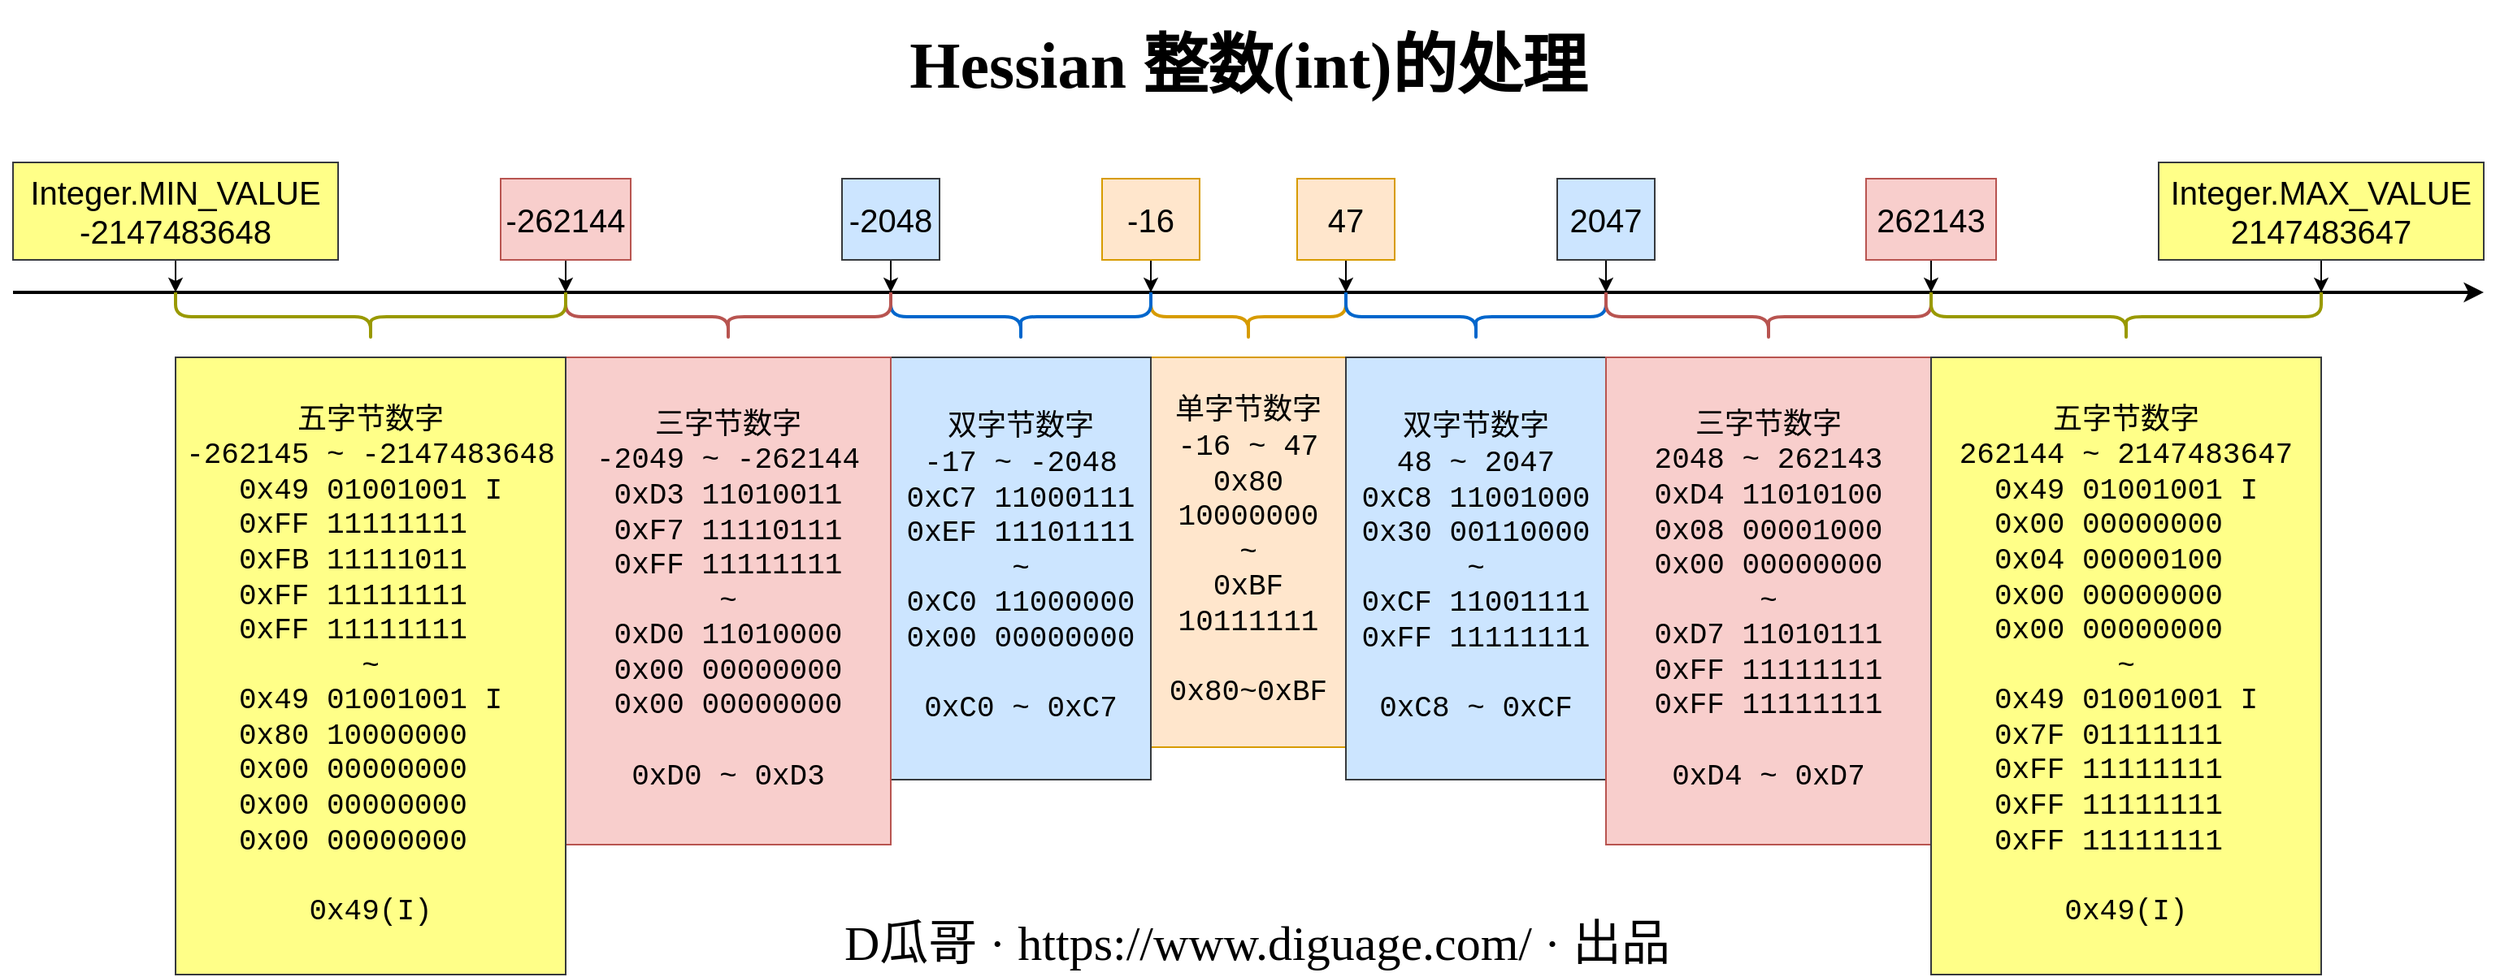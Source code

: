 <mxfile version="18.0.1" type="device" pages="4"><diagram id="ArhvCbxfyizQ7eMeeCNa" name="int"><mxGraphModel dx="2134" dy="886" grid="1" gridSize="10" guides="1" tooltips="1" connect="1" arrows="1" fold="1" page="1" pageScale="1" pageWidth="850" pageHeight="1100" math="0" shadow="0"><root><mxCell id="0"/><mxCell id="1" parent="0"/><mxCell id="-DQvTGvkmb8I2rN_sLSq-1" value="" style="endArrow=classic;html=1;rounded=0;strokeWidth=2;" parent="1" edge="1"><mxGeometry width="50" height="50" relative="1" as="geometry"><mxPoint x="-340" y="400" as="sourcePoint"/><mxPoint x="1180" y="400" as="targetPoint"/></mxGeometry></mxCell><mxCell id="-DQvTGvkmb8I2rN_sLSq-2" value="" style="shape=curlyBracket;whiteSpace=wrap;html=1;rounded=1;direction=north;fillColor=#ffe6cc;strokeColor=#d79b00;strokeWidth=2;" parent="1" vertex="1"><mxGeometry x="360" y="400" width="120" height="30" as="geometry"/></mxCell><mxCell id="-DQvTGvkmb8I2rN_sLSq-4" value="" style="edgeStyle=orthogonalEdgeStyle;rounded=0;orthogonalLoop=1;jettySize=auto;html=1;strokeWidth=1;" parent="1" source="-DQvTGvkmb8I2rN_sLSq-3" edge="1"><mxGeometry relative="1" as="geometry"><mxPoint x="360" y="400" as="targetPoint"/></mxGeometry></mxCell><mxCell id="-DQvTGvkmb8I2rN_sLSq-3" value="-16" style="text;html=1;strokeColor=#d79b00;fillColor=#ffe6cc;align=center;verticalAlign=middle;whiteSpace=wrap;rounded=0;fontSize=20;" parent="1" vertex="1"><mxGeometry x="330" y="330" width="60" height="50" as="geometry"/></mxCell><mxCell id="-DQvTGvkmb8I2rN_sLSq-9" value="" style="edgeStyle=orthogonalEdgeStyle;rounded=0;orthogonalLoop=1;jettySize=auto;html=1;strokeWidth=1;" parent="1" source="-DQvTGvkmb8I2rN_sLSq-10" edge="1"><mxGeometry relative="1" as="geometry"><mxPoint x="480" y="400" as="targetPoint"/></mxGeometry></mxCell><mxCell id="-DQvTGvkmb8I2rN_sLSq-10" value="47" style="text;html=1;strokeColor=#d79b00;fillColor=#ffe6cc;align=center;verticalAlign=middle;whiteSpace=wrap;rounded=0;fontSize=20;" parent="1" vertex="1"><mxGeometry x="450" y="330" width="60" height="50" as="geometry"/></mxCell><mxCell id="-DQvTGvkmb8I2rN_sLSq-11" value="" style="shape=curlyBracket;whiteSpace=wrap;html=1;rounded=1;direction=north;fillColor=#cce5ff;strokeColor=#0066CC;strokeWidth=2;" parent="1" vertex="1"><mxGeometry x="480" y="400" width="160" height="30" as="geometry"/></mxCell><mxCell id="-DQvTGvkmb8I2rN_sLSq-14" value="" style="edgeStyle=orthogonalEdgeStyle;rounded=0;orthogonalLoop=1;jettySize=auto;html=1;strokeWidth=1;" parent="1" source="-DQvTGvkmb8I2rN_sLSq-15" edge="1"><mxGeometry relative="1" as="geometry"><mxPoint x="640" y="400" as="targetPoint"/></mxGeometry></mxCell><mxCell id="-DQvTGvkmb8I2rN_sLSq-15" value="2047" style="text;html=1;strokeColor=#36393d;fillColor=#cce5ff;align=center;verticalAlign=middle;whiteSpace=wrap;rounded=0;fontSize=20;" parent="1" vertex="1"><mxGeometry x="610" y="330" width="60" height="50" as="geometry"/></mxCell><mxCell id="-DQvTGvkmb8I2rN_sLSq-16" value="" style="shape=curlyBracket;whiteSpace=wrap;html=1;rounded=1;direction=north;fillColor=#cce5ff;strokeColor=#0066CC;strokeWidth=2;" parent="1" vertex="1"><mxGeometry x="200" y="400" width="160" height="30" as="geometry"/></mxCell><mxCell id="-DQvTGvkmb8I2rN_sLSq-17" value="" style="edgeStyle=orthogonalEdgeStyle;rounded=0;orthogonalLoop=1;jettySize=auto;html=1;strokeWidth=1;" parent="1" source="-DQvTGvkmb8I2rN_sLSq-18" edge="1"><mxGeometry relative="1" as="geometry"><mxPoint x="200" y="400" as="targetPoint"/></mxGeometry></mxCell><mxCell id="-DQvTGvkmb8I2rN_sLSq-18" value="-2048" style="text;html=1;strokeColor=#36393d;fillColor=#cce5ff;align=center;verticalAlign=middle;whiteSpace=wrap;rounded=0;fontSize=20;" parent="1" vertex="1"><mxGeometry x="170" y="330" width="60" height="50" as="geometry"/></mxCell><mxCell id="-DQvTGvkmb8I2rN_sLSq-19" value="" style="shape=curlyBracket;whiteSpace=wrap;html=1;rounded=1;direction=north;fillColor=#f8cecc;strokeColor=#b85450;strokeWidth=2;" parent="1" vertex="1"><mxGeometry x="640" y="400" width="200" height="30" as="geometry"/></mxCell><mxCell id="-DQvTGvkmb8I2rN_sLSq-20" value="" style="edgeStyle=orthogonalEdgeStyle;rounded=0;orthogonalLoop=1;jettySize=auto;html=1;strokeWidth=1;" parent="1" source="-DQvTGvkmb8I2rN_sLSq-21" edge="1"><mxGeometry relative="1" as="geometry"><mxPoint x="840" y="400" as="targetPoint"/></mxGeometry></mxCell><mxCell id="-DQvTGvkmb8I2rN_sLSq-21" value="262143" style="text;html=1;strokeColor=#b85450;fillColor=#f8cecc;align=center;verticalAlign=middle;whiteSpace=wrap;rounded=0;fontSize=20;" parent="1" vertex="1"><mxGeometry x="800" y="330" width="80" height="50" as="geometry"/></mxCell><mxCell id="-DQvTGvkmb8I2rN_sLSq-22" value="" style="shape=curlyBracket;whiteSpace=wrap;html=1;rounded=1;direction=north;fillColor=#f8cecc;strokeColor=#b85450;strokeWidth=2;" parent="1" vertex="1"><mxGeometry y="400" width="200" height="30" as="geometry"/></mxCell><mxCell id="-DQvTGvkmb8I2rN_sLSq-23" value="" style="edgeStyle=orthogonalEdgeStyle;rounded=0;orthogonalLoop=1;jettySize=auto;html=1;strokeWidth=1;" parent="1" source="-DQvTGvkmb8I2rN_sLSq-24" edge="1"><mxGeometry relative="1" as="geometry"><mxPoint y="400" as="targetPoint"/></mxGeometry></mxCell><mxCell id="-DQvTGvkmb8I2rN_sLSq-24" value="-262144" style="text;html=1;strokeColor=#b85450;fillColor=#f8cecc;align=center;verticalAlign=middle;whiteSpace=wrap;rounded=0;fontSize=20;" parent="1" vertex="1"><mxGeometry x="-40" y="330" width="80" height="50" as="geometry"/></mxCell><mxCell id="-DQvTGvkmb8I2rN_sLSq-25" value="单字节数字&lt;br style=&quot;font-size: 18px&quot;&gt;-16 ~ 47&lt;br style=&quot;font-size: 18px&quot;&gt;0x80 10000000&lt;br style=&quot;font-size: 18px&quot;&gt;~&lt;br style=&quot;font-size: 18px&quot;&gt;0xBF 10111111&lt;br&gt;&lt;br&gt;0x80~0xBF" style="text;html=1;strokeColor=#d79b00;fillColor=#ffe6cc;align=center;verticalAlign=middle;whiteSpace=wrap;rounded=0;fontSize=18;fontFamily=Courier New;" parent="1" vertex="1"><mxGeometry x="360" y="440" width="120" height="240" as="geometry"/></mxCell><mxCell id="-DQvTGvkmb8I2rN_sLSq-26" value="双字节数字&lt;br style=&quot;font-size: 18px&quot;&gt;48 ~ 2047&lt;br style=&quot;font-size: 18px&quot;&gt;0xC8 11001000&lt;br&gt;0x30 00110000&lt;br style=&quot;font-size: 18px&quot;&gt;~&lt;br style=&quot;font-size: 18px&quot;&gt;0xCF 11001111&lt;br&gt;0xFF 11111111&lt;br&gt;&lt;br&gt;0xC8 ~ 0xCF" style="text;html=1;strokeColor=#36393d;fillColor=#cce5ff;align=center;verticalAlign=middle;whiteSpace=wrap;rounded=0;fontSize=18;fontFamily=Courier New;" parent="1" vertex="1"><mxGeometry x="480" y="440" width="160" height="260" as="geometry"/></mxCell><mxCell id="-DQvTGvkmb8I2rN_sLSq-27" value="双字节数字&lt;br style=&quot;font-size: 18px&quot;&gt;-17 ~ -2048&lt;br style=&quot;font-size: 18px&quot;&gt;0xC7 11000111&lt;br&gt;0xEF 11101111&lt;br style=&quot;font-size: 18px&quot;&gt;~&lt;br style=&quot;font-size: 18px&quot;&gt;0xC0 11000000&lt;br&gt;0x00 00000000&lt;br&gt;&lt;br&gt;0xC0 ~ 0xC7" style="text;html=1;strokeColor=#36393d;fillColor=#cce5ff;align=center;verticalAlign=middle;whiteSpace=wrap;rounded=0;fontSize=18;fontFamily=Courier New;" parent="1" vertex="1"><mxGeometry x="200" y="440" width="160" height="260" as="geometry"/></mxCell><mxCell id="-DQvTGvkmb8I2rN_sLSq-28" value="三字节数字&lt;br style=&quot;font-size: 18px&quot;&gt;2048 ~ 262143&lt;br style=&quot;font-size: 18px&quot;&gt;0xD4 11010100&lt;br&gt;0x08 00001000&lt;br&gt;0x00 00000000&lt;br style=&quot;font-size: 18px&quot;&gt;~&lt;br style=&quot;font-size: 18px&quot;&gt;0xD7 11010111&lt;br&gt;0xFF 11111111&lt;br&gt;0xFF 11111111&lt;br&gt;&lt;br&gt;0xD4 ~ 0xD7" style="text;html=1;strokeColor=#b85450;fillColor=#f8cecc;align=center;verticalAlign=middle;whiteSpace=wrap;rounded=0;fontSize=18;fontFamily=Courier New;" parent="1" vertex="1"><mxGeometry x="640" y="440" width="200" height="300" as="geometry"/></mxCell><mxCell id="-DQvTGvkmb8I2rN_sLSq-30" value="三字节数字&lt;br style=&quot;font-size: 18px&quot;&gt;-2049 ~ -262144&lt;br style=&quot;font-size: 18px&quot;&gt;0xD3 11010011&lt;br&gt;0xF7 11110111&lt;br&gt;0xFF 11111111&lt;br style=&quot;font-size: 18px&quot;&gt;~&lt;br&gt;0xD0 11010000&lt;br&gt;0x00 00000000&lt;br&gt;0x00 00000000&lt;br&gt;&lt;br&gt;0xD0 ~ 0xD3" style="text;html=1;strokeColor=#b85450;fillColor=#f8cecc;align=center;verticalAlign=middle;whiteSpace=wrap;rounded=0;fontSize=18;fontFamily=Courier New;" parent="1" vertex="1"><mxGeometry y="440" width="200" height="300" as="geometry"/></mxCell><mxCell id="-DQvTGvkmb8I2rN_sLSq-31" value="" style="shape=curlyBracket;whiteSpace=wrap;html=1;rounded=1;direction=north;fillColor=#ffff88;strokeColor=#999900;strokeWidth=2;" parent="1" vertex="1"><mxGeometry x="840" y="400" width="240" height="30" as="geometry"/></mxCell><mxCell id="-DQvTGvkmb8I2rN_sLSq-32" value="" style="edgeStyle=orthogonalEdgeStyle;rounded=0;orthogonalLoop=1;jettySize=auto;html=1;strokeWidth=1;" parent="1" source="-DQvTGvkmb8I2rN_sLSq-33" edge="1"><mxGeometry relative="1" as="geometry"><mxPoint x="1080" y="400" as="targetPoint"/></mxGeometry></mxCell><mxCell id="-DQvTGvkmb8I2rN_sLSq-33" value="Integer.MAX_VALUE&lt;br&gt;2147483647" style="text;html=1;strokeColor=#36393d;fillColor=#ffff88;align=center;verticalAlign=middle;whiteSpace=wrap;rounded=0;fontSize=20;" parent="1" vertex="1"><mxGeometry x="980" y="320" width="200" height="60" as="geometry"/></mxCell><mxCell id="-DQvTGvkmb8I2rN_sLSq-35" value="" style="shape=curlyBracket;whiteSpace=wrap;html=1;rounded=1;direction=north;fillColor=#ffff88;strokeColor=#999900;strokeWidth=2;" parent="1" vertex="1"><mxGeometry x="-240" y="400" width="240" height="30" as="geometry"/></mxCell><mxCell id="-DQvTGvkmb8I2rN_sLSq-36" value="五字节数字&lt;br style=&quot;font-size: 18px&quot;&gt;-262145 ~ -2147483648&lt;br style=&quot;font-size: 18px&quot;&gt;0x49 01001001 I&lt;br&gt;0xFF 11111111&amp;nbsp;&amp;nbsp;&lt;br&gt;0xFB 11111011&amp;nbsp;&amp;nbsp;&lt;br&gt;0xFF 11111111&amp;nbsp;&amp;nbsp;&lt;br&gt;0xFF 11111111&amp;nbsp;&amp;nbsp;&lt;br style=&quot;font-size: 18px&quot;&gt;~&lt;br&gt;0x49 01001001 I&lt;br&gt;0x80 10000000&amp;nbsp;&amp;nbsp;&lt;br&gt;0x00 00000000&amp;nbsp;&amp;nbsp;&lt;br&gt;0x00 00000000&amp;nbsp;&amp;nbsp;&lt;br&gt;0x00 00000000&amp;nbsp;&amp;nbsp;&lt;br&gt;&lt;br&gt;0x49(I)" style="text;html=1;strokeColor=#36393d;fillColor=#ffff88;align=center;verticalAlign=middle;whiteSpace=wrap;rounded=0;fontSize=18;fontFamily=Courier New;" parent="1" vertex="1"><mxGeometry x="-240" y="440" width="240" height="380" as="geometry"/></mxCell><mxCell id="-DQvTGvkmb8I2rN_sLSq-37" value="" style="edgeStyle=orthogonalEdgeStyle;rounded=0;orthogonalLoop=1;jettySize=auto;html=1;strokeWidth=1;" parent="1" source="-DQvTGvkmb8I2rN_sLSq-38" edge="1"><mxGeometry relative="1" as="geometry"><mxPoint x="-240" y="400" as="targetPoint"/></mxGeometry></mxCell><mxCell id="-DQvTGvkmb8I2rN_sLSq-38" value="Integer.MIN_VALUE&lt;br&gt;-2147483648" style="text;html=1;strokeColor=#36393d;fillColor=#ffff88;align=center;verticalAlign=middle;whiteSpace=wrap;rounded=0;fontSize=20;" parent="1" vertex="1"><mxGeometry x="-340" y="320" width="200" height="60" as="geometry"/></mxCell><mxCell id="-DQvTGvkmb8I2rN_sLSq-39" value="五字节数字&lt;br style=&quot;font-size: 18px&quot;&gt;262144 ~ 2147483647&lt;br style=&quot;font-size: 18px&quot;&gt;0x49 01001001 I&lt;br&gt;0x00 00000000&amp;nbsp;&amp;nbsp;&lt;br&gt;0x04 00000100&amp;nbsp;&amp;nbsp;&lt;br&gt;0x00 00000000&amp;nbsp;&amp;nbsp;&lt;br&gt;0x00 00000000&amp;nbsp;&amp;nbsp;&lt;br style=&quot;font-size: 18px&quot;&gt;~&lt;br&gt;0x49 01001001 I&lt;br&gt;0x7F 01111111&amp;nbsp;&amp;nbsp;&lt;br&gt;0xFF 11111111&amp;nbsp;&amp;nbsp;&lt;br&gt;0xFF 11111111&amp;nbsp;&amp;nbsp;&lt;br&gt;0xFF 11111111&amp;nbsp;&amp;nbsp;&lt;br&gt;&lt;br&gt;0x49(I)" style="text;html=1;strokeColor=#36393d;fillColor=#ffff88;align=center;verticalAlign=middle;whiteSpace=wrap;rounded=0;fontSize=18;fontFamily=Courier New;" parent="1" vertex="1"><mxGeometry x="840" y="440" width="240" height="380" as="geometry"/></mxCell><mxCell id="-DQvTGvkmb8I2rN_sLSq-40" value="Hessian 整数(int)的处理" style="text;html=1;strokeColor=none;fillColor=none;align=center;verticalAlign=middle;whiteSpace=wrap;rounded=0;fontFamily=JetBrains Mono;fontSize=40;fontStyle=1" parent="1" vertex="1"><mxGeometry x="160" y="220" width="520" height="80" as="geometry"/></mxCell><mxCell id="-DQvTGvkmb8I2rN_sLSq-41" value="D瓜哥 · https://www.diguage.com/ · 出品" style="text;html=1;strokeColor=none;fillColor=none;align=center;verticalAlign=middle;whiteSpace=wrap;rounded=0;fontFamily=JetBrains Mono;fontSize=30;" parent="1" vertex="1"><mxGeometry x="79" y="780" width="693" height="40" as="geometry"/></mxCell></root></mxGraphModel></diagram><diagram id="oQw5AMtY-DWiW6v65Xmf" name="long"><mxGraphModel dx="2134" dy="886" grid="1" gridSize="10" guides="1" tooltips="1" connect="1" arrows="1" fold="1" page="1" pageScale="1" pageWidth="850" pageHeight="1100" math="0" shadow="0"><root><mxCell id="0"/><mxCell id="1" parent="0"/><mxCell id="UGP2hdGit17nGSwoHhRe-1" value="" style="endArrow=classic;html=1;rounded=0;strokeWidth=2;" parent="1" edge="1"><mxGeometry width="50" height="50" relative="1" as="geometry"><mxPoint x="-680" y="400" as="sourcePoint"/><mxPoint x="1520" y="400" as="targetPoint"/></mxGeometry></mxCell><mxCell id="UGP2hdGit17nGSwoHhRe-2" value="" style="shape=curlyBracket;whiteSpace=wrap;html=1;rounded=1;direction=north;fillColor=#ffe6cc;strokeColor=#d79b00;strokeWidth=2;" parent="1" vertex="1"><mxGeometry x="360" y="400" width="120" height="30" as="geometry"/></mxCell><mxCell id="UGP2hdGit17nGSwoHhRe-3" value="" style="edgeStyle=orthogonalEdgeStyle;rounded=0;orthogonalLoop=1;jettySize=auto;html=1;strokeWidth=1;" parent="1" source="UGP2hdGit17nGSwoHhRe-4" edge="1"><mxGeometry relative="1" as="geometry"><mxPoint x="360" y="400" as="targetPoint"/></mxGeometry></mxCell><mxCell id="UGP2hdGit17nGSwoHhRe-4" value="-8" style="text;html=1;strokeColor=#d79b00;fillColor=#ffe6cc;align=center;verticalAlign=middle;whiteSpace=wrap;rounded=0;fontSize=20;" parent="1" vertex="1"><mxGeometry x="330" y="330" width="60" height="50" as="geometry"/></mxCell><mxCell id="UGP2hdGit17nGSwoHhRe-5" value="" style="edgeStyle=orthogonalEdgeStyle;rounded=0;orthogonalLoop=1;jettySize=auto;html=1;strokeWidth=1;" parent="1" source="UGP2hdGit17nGSwoHhRe-6" edge="1"><mxGeometry relative="1" as="geometry"><mxPoint x="480" y="400" as="targetPoint"/></mxGeometry></mxCell><mxCell id="UGP2hdGit17nGSwoHhRe-6" value="15" style="text;html=1;strokeColor=#d79b00;fillColor=#ffe6cc;align=center;verticalAlign=middle;whiteSpace=wrap;rounded=0;fontSize=20;" parent="1" vertex="1"><mxGeometry x="450" y="330" width="60" height="50" as="geometry"/></mxCell><mxCell id="UGP2hdGit17nGSwoHhRe-7" value="" style="shape=curlyBracket;whiteSpace=wrap;html=1;rounded=1;direction=north;fillColor=#cce5ff;strokeColor=#0066CC;strokeWidth=2;" parent="1" vertex="1"><mxGeometry x="480" y="400" width="160" height="30" as="geometry"/></mxCell><mxCell id="UGP2hdGit17nGSwoHhRe-8" value="" style="edgeStyle=orthogonalEdgeStyle;rounded=0;orthogonalLoop=1;jettySize=auto;html=1;strokeWidth=1;" parent="1" source="UGP2hdGit17nGSwoHhRe-9" edge="1"><mxGeometry relative="1" as="geometry"><mxPoint x="640" y="400" as="targetPoint"/></mxGeometry></mxCell><mxCell id="UGP2hdGit17nGSwoHhRe-9" value="2047" style="text;html=1;strokeColor=#36393d;fillColor=#cce5ff;align=center;verticalAlign=middle;whiteSpace=wrap;rounded=0;fontSize=20;" parent="1" vertex="1"><mxGeometry x="610" y="330" width="60" height="50" as="geometry"/></mxCell><mxCell id="UGP2hdGit17nGSwoHhRe-10" value="" style="shape=curlyBracket;whiteSpace=wrap;html=1;rounded=1;direction=north;fillColor=#cce5ff;strokeColor=#0066CC;strokeWidth=2;" parent="1" vertex="1"><mxGeometry x="200" y="400" width="160" height="30" as="geometry"/></mxCell><mxCell id="UGP2hdGit17nGSwoHhRe-11" value="" style="edgeStyle=orthogonalEdgeStyle;rounded=0;orthogonalLoop=1;jettySize=auto;html=1;strokeWidth=1;" parent="1" source="UGP2hdGit17nGSwoHhRe-12" edge="1"><mxGeometry relative="1" as="geometry"><mxPoint x="200" y="400" as="targetPoint"/></mxGeometry></mxCell><mxCell id="UGP2hdGit17nGSwoHhRe-12" value="-2048" style="text;html=1;strokeColor=#36393d;fillColor=#cce5ff;align=center;verticalAlign=middle;whiteSpace=wrap;rounded=0;fontSize=20;" parent="1" vertex="1"><mxGeometry x="170" y="330" width="60" height="50" as="geometry"/></mxCell><mxCell id="UGP2hdGit17nGSwoHhRe-13" value="" style="shape=curlyBracket;whiteSpace=wrap;html=1;rounded=1;direction=north;fillColor=#f8cecc;strokeColor=#b85450;strokeWidth=2;" parent="1" vertex="1"><mxGeometry x="640" y="400" width="200" height="30" as="geometry"/></mxCell><mxCell id="UGP2hdGit17nGSwoHhRe-14" value="" style="edgeStyle=orthogonalEdgeStyle;rounded=0;orthogonalLoop=1;jettySize=auto;html=1;strokeWidth=1;" parent="1" source="UGP2hdGit17nGSwoHhRe-15" edge="1"><mxGeometry relative="1" as="geometry"><mxPoint x="840" y="400" as="targetPoint"/></mxGeometry></mxCell><mxCell id="UGP2hdGit17nGSwoHhRe-15" value="262143" style="text;html=1;strokeColor=#b85450;fillColor=#f8cecc;align=center;verticalAlign=middle;whiteSpace=wrap;rounded=0;fontSize=20;" parent="1" vertex="1"><mxGeometry x="800" y="330" width="80" height="50" as="geometry"/></mxCell><mxCell id="UGP2hdGit17nGSwoHhRe-16" value="" style="shape=curlyBracket;whiteSpace=wrap;html=1;rounded=1;direction=north;fillColor=#f8cecc;strokeColor=#b85450;strokeWidth=2;" parent="1" vertex="1"><mxGeometry y="400" width="200" height="30" as="geometry"/></mxCell><mxCell id="UGP2hdGit17nGSwoHhRe-17" value="" style="edgeStyle=orthogonalEdgeStyle;rounded=0;orthogonalLoop=1;jettySize=auto;html=1;strokeWidth=1;" parent="1" source="UGP2hdGit17nGSwoHhRe-18" edge="1"><mxGeometry relative="1" as="geometry"><mxPoint y="400" as="targetPoint"/></mxGeometry></mxCell><mxCell id="UGP2hdGit17nGSwoHhRe-18" value="-262144" style="text;html=1;strokeColor=#b85450;fillColor=#f8cecc;align=center;verticalAlign=middle;whiteSpace=wrap;rounded=0;fontSize=20;" parent="1" vertex="1"><mxGeometry x="-40" y="330" width="80" height="50" as="geometry"/></mxCell><mxCell id="UGP2hdGit17nGSwoHhRe-19" value="单字节数字&lt;br style=&quot;font-size: 18px&quot;&gt;-8 ~ 15&lt;br style=&quot;font-size: 18px&quot;&gt;0xD8 11011000&lt;br style=&quot;font-size: 18px&quot;&gt;~&lt;br style=&quot;font-size: 18px&quot;&gt;0xEF 11101111&lt;br&gt;&lt;br&gt;0xD8~0xEF" style="text;html=1;strokeColor=#d79b00;fillColor=#ffe6cc;align=center;verticalAlign=middle;whiteSpace=wrap;rounded=0;fontSize=18;fontFamily=Courier New;" parent="1" vertex="1"><mxGeometry x="360" y="440" width="120" height="260" as="geometry"/></mxCell><mxCell id="UGP2hdGit17nGSwoHhRe-20" value="双字节数字&lt;br style=&quot;font-size: 18px&quot;&gt;16 ~ 2047&lt;br style=&quot;font-size: 18px&quot;&gt;0xF8 11111000&lt;br&gt;0x10 00010000&lt;br style=&quot;font-size: 18px&quot;&gt;~&lt;br style=&quot;font-size: 18px&quot;&gt;0xFF 11111111&lt;br&gt;0xFF 11111111&lt;br&gt;&lt;br&gt;0xF8 ~ 0xFF" style="text;html=1;strokeColor=#36393d;fillColor=#cce5ff;align=center;verticalAlign=middle;whiteSpace=wrap;rounded=0;fontSize=18;fontFamily=Courier New;" parent="1" vertex="1"><mxGeometry x="480" y="440" width="160" height="280" as="geometry"/></mxCell><mxCell id="UGP2hdGit17nGSwoHhRe-21" value="双字节数字&lt;br style=&quot;font-size: 18px&quot;&gt;-9 ~ -2048&lt;br style=&quot;font-size: 18px&quot;&gt;0xF7 11110111&lt;br&gt;0xF7 11110111&lt;br style=&quot;font-size: 18px&quot;&gt;~&lt;br style=&quot;font-size: 18px&quot;&gt;0xF0 11110000&lt;br&gt;0x00 00000000&lt;br&gt;&lt;br&gt;0xF0 ~ 0xF7" style="text;html=1;strokeColor=#36393d;fillColor=#cce5ff;align=center;verticalAlign=middle;whiteSpace=wrap;rounded=0;fontSize=18;fontFamily=Courier New;" parent="1" vertex="1"><mxGeometry x="200" y="440" width="160" height="280" as="geometry"/></mxCell><mxCell id="UGP2hdGit17nGSwoHhRe-22" value="三字节数字&lt;br style=&quot;font-size: 18px&quot;&gt;2048 ~ 262143&lt;br style=&quot;font-size: 18px&quot;&gt;0x3C 00111100&lt;br&gt;0x08 00001000&lt;br&gt;0x00 00000000&lt;br style=&quot;font-size: 18px&quot;&gt;~&lt;br style=&quot;font-size: 18px&quot;&gt;0x3F 00111111&lt;br&gt;0xFF 11111111&lt;br&gt;0xFF 11111111&lt;br&gt;&lt;br&gt;0x3C ~ 0x3F" style="text;html=1;strokeColor=#b85450;fillColor=#f8cecc;align=center;verticalAlign=middle;whiteSpace=wrap;rounded=0;fontSize=18;fontFamily=Courier New;" parent="1" vertex="1"><mxGeometry x="640" y="440" width="200" height="320" as="geometry"/></mxCell><mxCell id="UGP2hdGit17nGSwoHhRe-23" value="三字节数字&lt;br style=&quot;font-size: 18px&quot;&gt;-2049 ~ -262144&lt;br style=&quot;font-size: 18px&quot;&gt;0x3B 00111011&lt;br&gt;0xF7 11110111&lt;br&gt;0xFF 11111111&lt;br style=&quot;font-size: 18px&quot;&gt;~&lt;br&gt;0x38 00111000&lt;br&gt;0x00 00000000&lt;br&gt;0x00 00000000&lt;br&gt;&lt;br&gt;0x38 ~ 0x3B" style="text;html=1;strokeColor=#b85450;fillColor=#f8cecc;align=center;verticalAlign=middle;whiteSpace=wrap;rounded=0;fontSize=18;fontFamily=Courier New;" parent="1" vertex="1"><mxGeometry y="440" width="200" height="320" as="geometry"/></mxCell><mxCell id="UGP2hdGit17nGSwoHhRe-24" value="" style="shape=curlyBracket;whiteSpace=wrap;html=1;rounded=1;direction=north;fillColor=#ffff88;strokeColor=#999900;strokeWidth=2;" parent="1" vertex="1"><mxGeometry x="840" y="400" width="240" height="30" as="geometry"/></mxCell><mxCell id="UGP2hdGit17nGSwoHhRe-25" value="" style="edgeStyle=orthogonalEdgeStyle;rounded=0;orthogonalLoop=1;jettySize=auto;html=1;strokeWidth=1;" parent="1" source="UGP2hdGit17nGSwoHhRe-26" edge="1"><mxGeometry relative="1" as="geometry"><mxPoint x="1080" y="400" as="targetPoint"/></mxGeometry></mxCell><mxCell id="UGP2hdGit17nGSwoHhRe-26" value="Integer.MAX_VALUE&lt;br&gt;2147483647" style="text;html=1;strokeColor=#36393d;fillColor=#ffff88;align=center;verticalAlign=middle;whiteSpace=wrap;rounded=0;fontSize=20;" parent="1" vertex="1"><mxGeometry x="980" y="320" width="200" height="60" as="geometry"/></mxCell><mxCell id="UGP2hdGit17nGSwoHhRe-27" value="" style="shape=curlyBracket;whiteSpace=wrap;html=1;rounded=1;direction=north;fillColor=#ffff88;strokeColor=#999900;strokeWidth=2;" parent="1" vertex="1"><mxGeometry x="-240" y="400" width="240" height="30" as="geometry"/></mxCell><mxCell id="UGP2hdGit17nGSwoHhRe-28" value="五字节数字&lt;br style=&quot;font-size: 18px&quot;&gt;-262145 ~ -2147483648&lt;br style=&quot;font-size: 18px&quot;&gt;0x59 01011001 Y&lt;br&gt;0xFF 11111111&amp;nbsp;&amp;nbsp;&lt;br&gt;0xFB 11111011&amp;nbsp;&amp;nbsp;&lt;br&gt;0xFF 11111111&amp;nbsp;&amp;nbsp;&lt;br&gt;0xFF 11111111&amp;nbsp;&amp;nbsp;&lt;br style=&quot;font-size: 18px&quot;&gt;~&lt;br&gt;0x59 01011001 Y&lt;br&gt;0x80 10000000&amp;nbsp;&amp;nbsp;&lt;br&gt;0x00 00000000&amp;nbsp;&amp;nbsp;&lt;br&gt;0x00 00000000&amp;nbsp;&amp;nbsp;&lt;br&gt;0x00 00000000&amp;nbsp;&lt;br&gt;&lt;br&gt;0x59(Y)" style="text;html=1;strokeColor=#36393d;fillColor=#ffff88;align=center;verticalAlign=middle;whiteSpace=wrap;rounded=0;fontSize=18;fontFamily=Courier New;" parent="1" vertex="1"><mxGeometry x="-240" y="440" width="240" height="400" as="geometry"/></mxCell><mxCell id="UGP2hdGit17nGSwoHhRe-29" value="" style="edgeStyle=orthogonalEdgeStyle;rounded=0;orthogonalLoop=1;jettySize=auto;html=1;strokeWidth=1;" parent="1" source="UGP2hdGit17nGSwoHhRe-30" edge="1"><mxGeometry relative="1" as="geometry"><mxPoint x="-240" y="400" as="targetPoint"/></mxGeometry></mxCell><mxCell id="UGP2hdGit17nGSwoHhRe-30" value="Integer.MIN_VALUE&lt;br&gt;-2147483648" style="text;html=1;strokeColor=#36393d;fillColor=#ffff88;align=center;verticalAlign=middle;whiteSpace=wrap;rounded=0;fontSize=20;" parent="1" vertex="1"><mxGeometry x="-340" y="320" width="200" height="60" as="geometry"/></mxCell><mxCell id="UGP2hdGit17nGSwoHhRe-31" value="五字节数字&lt;br style=&quot;font-size: 18px&quot;&gt;262144 ~ 2147483647&lt;br style=&quot;font-size: 18px&quot;&gt;0x59 01011001 Y&lt;br&gt;0x00 00000000&amp;nbsp;&amp;nbsp;&lt;br&gt;0x04 00000100&amp;nbsp;&amp;nbsp;&lt;br&gt;0x00 00000000&amp;nbsp;&amp;nbsp;&lt;br&gt;0x00 00000000&amp;nbsp;&amp;nbsp;&lt;br style=&quot;font-size: 18px&quot;&gt;~&lt;br&gt;0x59 01011001 Y&lt;br&gt;0x7F 01111111&amp;nbsp;&amp;nbsp;&lt;br&gt;0xFF 11111111&amp;nbsp;&amp;nbsp;&lt;br&gt;0xFF 11111111&amp;nbsp;&amp;nbsp;&lt;br&gt;0xFF 11111111&amp;nbsp;&amp;nbsp;&lt;br&gt;&lt;br&gt;0x59(Y)" style="text;html=1;strokeColor=#36393d;fillColor=#ffff88;align=center;verticalAlign=middle;whiteSpace=wrap;rounded=0;fontSize=18;fontFamily=Courier New;" parent="1" vertex="1"><mxGeometry x="840" y="440" width="240" height="400" as="geometry"/></mxCell><mxCell id="UGP2hdGit17nGSwoHhRe-32" value="Hessian 长整数(long)的处理" style="text;html=1;strokeColor=none;fillColor=none;align=center;verticalAlign=middle;whiteSpace=wrap;rounded=0;fontFamily=JetBrains Mono;fontSize=40;fontStyle=1" parent="1" vertex="1"><mxGeometry x="127.5" y="220" width="585" height="80" as="geometry"/></mxCell><mxCell id="UGP2hdGit17nGSwoHhRe-33" value="D瓜哥 · https://www.diguage.com/ · 出品" style="text;html=1;strokeColor=none;fillColor=none;align=center;verticalAlign=middle;whiteSpace=wrap;rounded=0;fontFamily=JetBrains Mono;fontSize=30;" parent="1" vertex="1"><mxGeometry x="73.5" y="960" width="693" height="40" as="geometry"/></mxCell><mxCell id="BVu0235HEBmtAgabiSKd-1" value="八字节数字&lt;br style=&quot;font-size: 18px&quot;&gt;-2147483649 ~ Long.MIN_VALUE&lt;br style=&quot;font-size: 18px&quot;&gt;0x4C 01001100 L&lt;br&gt;0xFF 11111111&amp;nbsp;&amp;nbsp;&lt;br&gt;0xFF 11111111&amp;nbsp;&amp;nbsp;&lt;br&gt;0xFF 11111111&amp;nbsp;&amp;nbsp;&lt;br&gt;0xFF 11111111&amp;nbsp;&amp;nbsp;&lt;br&gt;0x7F 01111111&amp;nbsp;&amp;nbsp;&lt;br&gt;0xFF 11111111&amp;nbsp;&amp;nbsp;&lt;br&gt;0xFF 11111111&amp;nbsp;&amp;nbsp;&lt;br&gt;0xFF 11111111&amp;nbsp;&amp;nbsp;&lt;br style=&quot;font-size: 18px&quot;&gt;~&lt;br&gt;0x4C 01001100 L&lt;br&gt;0x80 10000000&amp;nbsp;&amp;nbsp;&lt;br&gt;0x00 00000000&amp;nbsp;&amp;nbsp;&lt;br&gt;0x00 00000000&amp;nbsp;&amp;nbsp;&lt;br&gt;0x00 00000000&amp;nbsp;&amp;nbsp;&lt;br&gt;0x00 00000000&amp;nbsp;&amp;nbsp;&lt;br&gt;0x00 00000000&amp;nbsp;&amp;nbsp;&lt;br&gt;0x00 00000000&amp;nbsp;&amp;nbsp;&lt;br&gt;0x00 00000000&amp;nbsp;&amp;nbsp;&lt;br&gt;&lt;br&gt;0x4C(L)" style="text;html=1;strokeColor=#36393d;fillColor=#cdeb8b;align=center;verticalAlign=middle;whiteSpace=wrap;rounded=0;fontSize=18;fontFamily=Courier New;" parent="1" vertex="1"><mxGeometry x="-560" y="440" width="320" height="560" as="geometry"/></mxCell><mxCell id="BVu0235HEBmtAgabiSKd-2" value="" style="shape=curlyBracket;whiteSpace=wrap;html=1;rounded=1;direction=north;fillColor=#cdeb8b;strokeColor=#36393d;strokeWidth=2;" parent="1" vertex="1"><mxGeometry x="-560" y="400" width="320" height="30" as="geometry"/></mxCell><mxCell id="BVu0235HEBmtAgabiSKd-3" value="" style="edgeStyle=orthogonalEdgeStyle;rounded=0;orthogonalLoop=1;jettySize=auto;html=1;strokeWidth=1;" parent="1" source="BVu0235HEBmtAgabiSKd-4" edge="1"><mxGeometry relative="1" as="geometry"><mxPoint x="-560" y="400" as="targetPoint"/></mxGeometry></mxCell><mxCell id="BVu0235HEBmtAgabiSKd-4" value="Long.MIN_VALUE&lt;br&gt;-9223372036854775808" style="text;html=1;strokeColor=#36393d;fillColor=#cdeb8b;align=center;verticalAlign=middle;whiteSpace=wrap;rounded=0;fontSize=20;" parent="1" vertex="1"><mxGeometry x="-680" y="320" width="240" height="60" as="geometry"/></mxCell><mxCell id="BVu0235HEBmtAgabiSKd-5" value="八字节数字&lt;br style=&quot;font-size: 18px&quot;&gt;2147483648 ~ Long.MIN_VALUE&lt;br style=&quot;font-size: 18px&quot;&gt;0x4C 01001100 L&lt;br&gt;0x00 00000000&amp;nbsp;&amp;nbsp;&lt;br&gt;0x00 00000000&amp;nbsp;&amp;nbsp;&lt;br&gt;0x00 00000000&amp;nbsp;&amp;nbsp;&lt;br&gt;0x00 00000000&amp;nbsp;&amp;nbsp;&lt;br&gt;0x80 10000000&amp;nbsp;&amp;nbsp;&lt;br&gt;0x00 00000000&amp;nbsp;&amp;nbsp;&lt;br&gt;0x00 00000000&amp;nbsp;&amp;nbsp;&lt;br&gt;0x00 00000000&amp;nbsp;&amp;nbsp;&lt;br style=&quot;font-size: 18px&quot;&gt;~&lt;br&gt;0x4C 01001100 L&lt;br&gt;0x7F 01111111&amp;nbsp;&amp;nbsp;&lt;br&gt;0xFF 11111111&amp;nbsp;&amp;nbsp;&lt;br&gt;0xFF 11111111&amp;nbsp;&amp;nbsp;&lt;br&gt;0xFF 11111111&amp;nbsp;&amp;nbsp;&lt;br&gt;0xFF 11111111&amp;nbsp;&amp;nbsp;&lt;br&gt;0xFF 11111111&amp;nbsp;&amp;nbsp;&lt;br&gt;0xFF 11111111&amp;nbsp;&amp;nbsp;&lt;br&gt;0xFF 11111111&amp;nbsp;&amp;nbsp;&lt;br&gt;&lt;br&gt;0x4C(L)" style="text;html=1;strokeColor=#36393d;fillColor=#cdeb8b;align=center;verticalAlign=middle;whiteSpace=wrap;rounded=0;fontSize=18;fontFamily=Courier New;" parent="1" vertex="1"><mxGeometry x="1080" y="440" width="320" height="560" as="geometry"/></mxCell><mxCell id="BVu0235HEBmtAgabiSKd-6" value="" style="shape=curlyBracket;whiteSpace=wrap;html=1;rounded=1;direction=north;fillColor=#cdeb8b;strokeColor=#36393d;strokeWidth=2;" parent="1" vertex="1"><mxGeometry x="1080" y="400" width="320" height="30" as="geometry"/></mxCell><mxCell id="BVu0235HEBmtAgabiSKd-8" value="" style="edgeStyle=orthogonalEdgeStyle;rounded=0;orthogonalLoop=1;jettySize=auto;html=1;strokeWidth=1;" parent="1" source="BVu0235HEBmtAgabiSKd-9" edge="1"><mxGeometry relative="1" as="geometry"><mxPoint x="1400" y="400" as="targetPoint"/></mxGeometry></mxCell><mxCell id="BVu0235HEBmtAgabiSKd-9" value="Long.MAX_VALUE&lt;br&gt;9223372036854775807" style="text;html=1;strokeColor=#36393d;fillColor=#cdeb8b;align=center;verticalAlign=middle;whiteSpace=wrap;rounded=0;fontSize=20;" parent="1" vertex="1"><mxGeometry x="1280" y="320" width="240" height="60" as="geometry"/></mxCell></root></mxGraphModel></diagram><diagram id="L81VmyGcDRQc-h4Px6UL" name="string"><mxGraphModel dx="2134" dy="886" grid="1" gridSize="10" guides="1" tooltips="1" connect="1" arrows="1" fold="1" page="1" pageScale="1" pageWidth="850" pageHeight="1100" math="0" shadow="0"><root><mxCell id="0"/><mxCell id="1" parent="0"/><mxCell id="qE6mYszuGxvPVdM-wr7j-1" value="" style="endArrow=classic;html=1;rounded=0;strokeWidth=2;" edge="1" parent="1"><mxGeometry width="50" height="50" relative="1" as="geometry"><mxPoint x="5.25" y="230" as="sourcePoint"/><mxPoint x="1695.25" y="230" as="targetPoint"/></mxGeometry></mxCell><mxCell id="qE6mYszuGxvPVdM-wr7j-2" value="" style="shape=curlyBracket;whiteSpace=wrap;html=1;rounded=1;direction=north;fillColor=#ffe6cc;strokeColor=#d79b00;strokeWidth=2;" vertex="1" parent="1"><mxGeometry x="35.25" y="230" width="200" height="30" as="geometry"/></mxCell><mxCell id="qE6mYszuGxvPVdM-wr7j-3" value="" style="edgeStyle=orthogonalEdgeStyle;rounded=0;orthogonalLoop=1;jettySize=auto;html=1;strokeWidth=1;" edge="1" parent="1" source="qE6mYszuGxvPVdM-wr7j-4"><mxGeometry relative="1" as="geometry"><mxPoint x="35.25" y="230" as="targetPoint"/></mxGeometry></mxCell><mxCell id="qE6mYszuGxvPVdM-wr7j-4" value="0" style="text;html=1;strokeColor=#d79b00;fillColor=#ffe6cc;align=center;verticalAlign=middle;whiteSpace=wrap;rounded=0;fontSize=20;" vertex="1" parent="1"><mxGeometry x="5.25" y="160" width="60" height="50" as="geometry"/></mxCell><mxCell id="qE6mYszuGxvPVdM-wr7j-5" value="" style="edgeStyle=orthogonalEdgeStyle;rounded=0;orthogonalLoop=1;jettySize=auto;html=1;strokeWidth=1;" edge="1" parent="1" source="qE6mYszuGxvPVdM-wr7j-6"><mxGeometry relative="1" as="geometry"><mxPoint x="235.25" y="230" as="targetPoint"/></mxGeometry></mxCell><mxCell id="qE6mYszuGxvPVdM-wr7j-6" value="31" style="text;html=1;strokeColor=#d79b00;fillColor=#ffe6cc;align=center;verticalAlign=middle;whiteSpace=wrap;rounded=0;fontSize=20;" vertex="1" parent="1"><mxGeometry x="205.25" y="160" width="60" height="50" as="geometry"/></mxCell><mxCell id="qE6mYszuGxvPVdM-wr7j-7" value="" style="shape=curlyBracket;whiteSpace=wrap;html=1;rounded=1;direction=north;fillColor=#cce5ff;strokeColor=#0066CC;strokeWidth=2;" vertex="1" parent="1"><mxGeometry x="235.25" y="230" width="200" height="30" as="geometry"/></mxCell><mxCell id="qE6mYszuGxvPVdM-wr7j-8" value="" style="edgeStyle=orthogonalEdgeStyle;rounded=0;orthogonalLoop=1;jettySize=auto;html=1;strokeWidth=1;" edge="1" parent="1" source="qE6mYszuGxvPVdM-wr7j-9"><mxGeometry relative="1" as="geometry"><mxPoint x="435.25" y="230" as="targetPoint"/></mxGeometry></mxCell><mxCell id="qE6mYszuGxvPVdM-wr7j-9" value="255" style="text;html=1;strokeColor=#36393d;fillColor=#cce5ff;align=center;verticalAlign=middle;whiteSpace=wrap;rounded=0;fontSize=20;" vertex="1" parent="1"><mxGeometry x="405.25" y="160" width="60" height="50" as="geometry"/></mxCell><mxCell id="qE6mYszuGxvPVdM-wr7j-13" value="" style="shape=curlyBracket;whiteSpace=wrap;html=1;rounded=1;direction=north;fillColor=#f8cecc;strokeColor=#b85450;strokeWidth=2;" vertex="1" parent="1"><mxGeometry x="435.25" y="230" width="200" height="30" as="geometry"/></mxCell><mxCell id="qE6mYszuGxvPVdM-wr7j-14" value="" style="edgeStyle=orthogonalEdgeStyle;rounded=0;orthogonalLoop=1;jettySize=auto;html=1;strokeWidth=1;" edge="1" parent="1" source="qE6mYszuGxvPVdM-wr7j-15"><mxGeometry relative="1" as="geometry"><mxPoint x="635.25" y="230" as="targetPoint"/></mxGeometry></mxCell><mxCell id="qE6mYszuGxvPVdM-wr7j-15" value="511" style="text;html=1;strokeColor=#b85450;fillColor=#f8cecc;align=center;verticalAlign=middle;whiteSpace=wrap;rounded=0;fontSize=20;" vertex="1" parent="1"><mxGeometry x="595.25" y="160" width="80" height="50" as="geometry"/></mxCell><mxCell id="qE6mYszuGxvPVdM-wr7j-19" value="单字节数字&lt;br&gt;&lt;br style=&quot;font-size: 18px&quot;&gt;0 ~ 31&lt;br style=&quot;font-size: 18px&quot;&gt;0x61 01100001&lt;br style=&quot;font-size: 18px&quot;&gt;~&lt;br style=&quot;font-size: 18px&quot;&gt;0x1F 00011111&lt;br&gt;&lt;br&gt;0x61 ~ 0x1F" style="text;html=1;strokeColor=#d79b00;fillColor=#ffe6cc;align=center;verticalAlign=middle;whiteSpace=wrap;rounded=0;fontSize=18;fontFamily=Courier New;" vertex="1" parent="1"><mxGeometry x="35.25" y="270" width="200" height="260" as="geometry"/></mxCell><mxCell id="qE6mYszuGxvPVdM-wr7j-20" value="双字节数字&lt;br style=&quot;font-size: 18px&quot;&gt;32 ~ 255&lt;br style=&quot;font-size: 18px&quot;&gt;0x30 00110000 0&lt;br&gt;0x20 00100000&amp;nbsp;&amp;nbsp;&lt;br style=&quot;font-size: 18px&quot;&gt;~&lt;br style=&quot;font-size: 18px&quot;&gt;0x30 00110000 0&lt;br&gt;0xFF 11111111&amp;nbsp;&amp;nbsp;&lt;br&gt;&lt;br&gt;0x30(0)" style="text;html=1;strokeColor=#36393d;fillColor=#cce5ff;align=center;verticalAlign=middle;whiteSpace=wrap;rounded=0;fontSize=18;fontFamily=Courier New;" vertex="1" parent="1"><mxGeometry x="235.25" y="270" width="200" height="280" as="geometry"/></mxCell><mxCell id="qE6mYszuGxvPVdM-wr7j-22" value="双字节数字&lt;br style=&quot;font-size: 18px&quot;&gt;256 ~ 511&lt;br style=&quot;font-size: 18px&quot;&gt;0x31 00110001 1&lt;br&gt;0x00 00000000&amp;nbsp;&amp;nbsp;&lt;br style=&quot;font-size: 18px&quot;&gt;~&lt;br style=&quot;font-size: 18px&quot;&gt;0x31 00110001 1&lt;br&gt;0xFF 11111111&amp;nbsp;&amp;nbsp;&lt;br&gt;&lt;br&gt;0x31(1)" style="text;html=1;strokeColor=#b85450;fillColor=#f8cecc;align=center;verticalAlign=middle;whiteSpace=wrap;rounded=0;fontSize=18;fontFamily=Courier New;" vertex="1" parent="1"><mxGeometry x="435.25" y="270" width="200" height="280" as="geometry"/></mxCell><mxCell id="qE6mYszuGxvPVdM-wr7j-24" value="" style="shape=curlyBracket;whiteSpace=wrap;html=1;rounded=1;direction=north;fillColor=#ffff88;strokeColor=#999900;strokeWidth=2;" vertex="1" parent="1"><mxGeometry x="635.25" y="230" width="200" height="30" as="geometry"/></mxCell><mxCell id="qE6mYszuGxvPVdM-wr7j-25" value="" style="edgeStyle=orthogonalEdgeStyle;rounded=0;orthogonalLoop=1;jettySize=auto;html=1;strokeWidth=1;" edge="1" parent="1" source="qE6mYszuGxvPVdM-wr7j-26"><mxGeometry relative="1" as="geometry"><mxPoint x="835.25" y="230" as="targetPoint"/></mxGeometry></mxCell><mxCell id="qE6mYszuGxvPVdM-wr7j-26" value="767" style="text;html=1;strokeColor=#36393d;fillColor=#ffff88;align=center;verticalAlign=middle;whiteSpace=wrap;rounded=0;fontSize=20;" vertex="1" parent="1"><mxGeometry x="795.25" y="150" width="80" height="60" as="geometry"/></mxCell><mxCell id="qE6mYszuGxvPVdM-wr7j-31" value="双字节数字&lt;br&gt;512 ~ 767&lt;br&gt;0x32 00110010 2&lt;br&gt;0x00 00000000&amp;nbsp;&amp;nbsp;&lt;br&gt;~&lt;br&gt;0x32 00110010 2&lt;br&gt;0xFF 11111111&amp;nbsp;&amp;nbsp;&lt;br&gt;&lt;br&gt;0x32(2)" style="text;html=1;strokeColor=#36393d;fillColor=#ffff88;align=center;verticalAlign=middle;whiteSpace=wrap;rounded=0;fontSize=18;fontFamily=Courier New;" vertex="1" parent="1"><mxGeometry x="635.25" y="270" width="200" height="280" as="geometry"/></mxCell><mxCell id="qE6mYszuGxvPVdM-wr7j-32" value="Hessian 字符串(string)的处理" style="text;html=1;strokeColor=none;fillColor=none;align=center;verticalAlign=middle;whiteSpace=wrap;rounded=0;fontFamily=JetBrains Mono;fontSize=40;fontStyle=1" vertex="1" parent="1"><mxGeometry x="514" y="40" width="672.5" height="80" as="geometry"/></mxCell><mxCell id="qE6mYszuGxvPVdM-wr7j-33" value="D瓜哥 · https://www.diguage.com/ · 出品" style="text;html=1;strokeColor=none;fillColor=none;align=center;verticalAlign=middle;whiteSpace=wrap;rounded=0;fontFamily=JetBrains Mono;fontSize=30;" vertex="1" parent="1"><mxGeometry x="503.75" y="1180" width="693" height="40" as="geometry"/></mxCell><mxCell id="qE6mYszuGxvPVdM-wr7j-38" value="双字节数字&lt;br style=&quot;font-size: 18px&quot;&gt;768 ~ 1023&lt;br&gt;0x33 00110011 3&lt;br&gt;0x00 00000000&amp;nbsp;&amp;nbsp;&lt;br&gt;~&lt;br&gt;0x33 00110011 3&lt;br&gt;0xFF 11111111&amp;nbsp;&amp;nbsp;&lt;br&gt;&lt;br&gt;0x33(3)" style="text;html=1;strokeColor=#36393d;fillColor=#cdeb8b;align=center;verticalAlign=middle;whiteSpace=wrap;rounded=0;fontSize=18;fontFamily=Courier New;" vertex="1" parent="1"><mxGeometry x="835.25" y="270" width="200" height="280" as="geometry"/></mxCell><mxCell id="qE6mYszuGxvPVdM-wr7j-39" value="" style="shape=curlyBracket;whiteSpace=wrap;html=1;rounded=1;direction=north;fillColor=#cdeb8b;strokeColor=#36393d;strokeWidth=2;" vertex="1" parent="1"><mxGeometry x="835.25" y="230" width="200" height="30" as="geometry"/></mxCell><mxCell id="qE6mYszuGxvPVdM-wr7j-40" value="" style="edgeStyle=orthogonalEdgeStyle;rounded=0;orthogonalLoop=1;jettySize=auto;html=1;strokeWidth=1;" edge="1" parent="1" source="qE6mYszuGxvPVdM-wr7j-41"><mxGeometry relative="1" as="geometry"><mxPoint x="1035.25" y="230" as="targetPoint"/></mxGeometry></mxCell><mxCell id="qE6mYszuGxvPVdM-wr7j-41" value="1023" style="text;html=1;strokeColor=#36393d;fillColor=#cdeb8b;align=center;verticalAlign=middle;whiteSpace=wrap;rounded=0;fontSize=20;" vertex="1" parent="1"><mxGeometry x="995.25" y="150" width="80" height="60" as="geometry"/></mxCell><mxCell id="qE6mYszuGxvPVdM-wr7j-43" value="" style="shape=curlyBracket;whiteSpace=wrap;html=1;rounded=1;direction=north;fillColor=#cdeb8b;strokeColor=#36393d;strokeWidth=2;" vertex="1" parent="1"><mxGeometry x="1035.25" y="230" width="200" height="30" as="geometry"/></mxCell><mxCell id="qE6mYszuGxvPVdM-wr7j-44" value="" style="edgeStyle=orthogonalEdgeStyle;rounded=0;orthogonalLoop=1;jettySize=auto;html=1;strokeWidth=1;" edge="1" parent="1" source="qE6mYszuGxvPVdM-wr7j-45"><mxGeometry relative="1" as="geometry"><mxPoint x="1235.25" y="230" as="targetPoint"/></mxGeometry></mxCell><mxCell id="qE6mYszuGxvPVdM-wr7j-45" value="32768" style="text;html=1;strokeColor=#36393d;fillColor=#cdeb8b;align=center;verticalAlign=middle;whiteSpace=wrap;rounded=0;fontSize=20;" vertex="1" parent="1"><mxGeometry x="1195.25" y="150" width="80" height="60" as="geometry"/></mxCell><mxCell id="qE6mYszuGxvPVdM-wr7j-46" value="" style="shape=curlyBracket;whiteSpace=wrap;html=1;rounded=1;direction=north;fillColor=#cdeb8b;strokeColor=#36393d;strokeWidth=2;" vertex="1" parent="1"><mxGeometry x="1235.25" y="230" width="200" height="30" as="geometry"/></mxCell><mxCell id="qE6mYszuGxvPVdM-wr7j-48" value="三字节数字&lt;br style=&quot;font-size: 18px&quot;&gt;1024 ~ 32768&lt;br style=&quot;font-size: 18px&quot;&gt;0x53 01010011 S&lt;br&gt;0x04 00000100&amp;nbsp;&amp;nbsp;&lt;br&gt;0x00 00000000&amp;nbsp;&amp;nbsp;&lt;br&gt;~&lt;br&gt;0x53 01010011 S&lt;br&gt;0x80 10000000&amp;nbsp;&amp;nbsp;&lt;br&gt;0x00 00000000&amp;nbsp;&amp;nbsp;&lt;br&gt;&lt;br&gt;0x53(S)" style="text;html=1;strokeColor=#9673a6;fillColor=#e1d5e7;align=center;verticalAlign=middle;whiteSpace=wrap;rounded=0;fontSize=18;fontFamily=Courier New;" vertex="1" parent="1"><mxGeometry x="1035.25" y="270" width="200" height="320" as="geometry"/></mxCell><mxCell id="qE6mYszuGxvPVdM-wr7j-49" value="三字节数字&lt;br&gt;32769 ~ 65536&lt;br style=&quot;font-size: 18px&quot;&gt;0x52 01010010 R&lt;br&gt;0x80 10000000&amp;nbsp;&amp;nbsp;&lt;br&gt;0x00 00000000&amp;nbsp;&amp;nbsp;&lt;br style=&quot;font-size: 18px&quot;&gt;~&lt;br&gt;0x52 01010010 R&lt;br&gt;0x80 10000000&amp;nbsp;&amp;nbsp;&lt;br&gt;0x00 00000000&amp;nbsp;&amp;nbsp;&lt;br&gt;&lt;br&gt;0x52(R)" style="text;html=1;strokeColor=#36393d;fillColor=#ffcc99;align=center;verticalAlign=middle;whiteSpace=wrap;rounded=0;fontSize=18;fontFamily=Courier New;" vertex="1" parent="1"><mxGeometry x="1235.25" y="270" width="200" height="320" as="geometry"/></mxCell><mxCell id="qE6mYszuGxvPVdM-wr7j-50" value="" style="edgeStyle=orthogonalEdgeStyle;rounded=0;orthogonalLoop=1;jettySize=auto;html=1;strokeWidth=1;" edge="1" parent="1" source="qE6mYszuGxvPVdM-wr7j-51"><mxGeometry relative="1" as="geometry"><mxPoint x="1435.25" y="230" as="targetPoint"/></mxGeometry></mxCell><mxCell id="qE6mYszuGxvPVdM-wr7j-51" value="65536" style="text;html=1;strokeColor=#36393d;fillColor=#cdeb8b;align=center;verticalAlign=middle;whiteSpace=wrap;rounded=0;fontSize=20;" vertex="1" parent="1"><mxGeometry x="1375.25" y="150" width="120" height="60" as="geometry"/></mxCell><mxCell id="qE6mYszuGxvPVdM-wr7j-52" value="" style="shape=curlyBracket;whiteSpace=wrap;html=1;rounded=1;direction=north;fillColor=#cdeb8b;strokeColor=#36393d;strokeWidth=2;" vertex="1" parent="1"><mxGeometry x="1435.25" y="230" width="200" height="30" as="geometry"/></mxCell><mxCell id="qE6mYszuGxvPVdM-wr7j-53" value="" style="edgeStyle=orthogonalEdgeStyle;rounded=0;orthogonalLoop=1;jettySize=auto;html=1;strokeWidth=1;" edge="1" parent="1" source="qE6mYszuGxvPVdM-wr7j-54"><mxGeometry relative="1" as="geometry"><mxPoint x="1635.25" y="230" as="targetPoint"/></mxGeometry></mxCell><mxCell id="qE6mYszuGxvPVdM-wr7j-54" value="98304" style="text;html=1;strokeColor=#36393d;fillColor=#cdeb8b;align=center;verticalAlign=middle;whiteSpace=wrap;rounded=0;fontSize=20;" vertex="1" parent="1"><mxGeometry x="1575.25" y="150" width="120" height="60" as="geometry"/></mxCell><mxCell id="qE6mYszuGxvPVdM-wr7j-55" value="三字节数字&lt;br&gt;32769 ~ 65536&lt;br style=&quot;font-size: 18px&quot;&gt;0x52 01010010 R&lt;br&gt;0x80 10000000&amp;nbsp;&amp;nbsp;&lt;br&gt;0x00 00000000&amp;nbsp;&amp;nbsp;&lt;br style=&quot;font-size: 18px&quot;&gt;~&lt;br&gt;0x52 01010010 R&lt;br&gt;0x80 10000000&amp;nbsp;&amp;nbsp;&lt;br&gt;0x00 00000000&amp;nbsp;&amp;nbsp;&lt;br&gt;&lt;br&gt;0x52(R)" style="text;html=1;strokeColor=#36393d;fillColor=#ffcc99;align=center;verticalAlign=middle;whiteSpace=wrap;rounded=0;fontSize=18;fontFamily=Courier New;" vertex="1" parent="1"><mxGeometry x="1435.25" y="270" width="200" height="320" as="geometry"/></mxCell><mxCell id="qE6mYszuGxvPVdM-wr7j-56" value="&lt;b&gt;注释：&lt;/b&gt;&lt;br style=&quot;font-size: 22px;&quot;&gt;&lt;b&gt;字符串处理时，会根据长度判断是否需要截取成“块”。&lt;/b&gt;&lt;br style=&quot;font-size: 22px;&quot;&gt;1、如果字符串长度小于等于 32768，则会根据长度在前面放不同的标志符来进行编码。&lt;br style=&quot;font-size: 22px;&quot;&gt;2、如果字符串长度大于 32768，则会先截取成长度为 32768 的一个或多个块；&lt;br style=&quot;font-size: 22px;&quot;&gt;&amp;nbsp; &amp;nbsp; &amp;nbsp; 不够 32768 的部分，根据上一条规则进行编码。&lt;br style=&quot;font-size: 22px;&quot;&gt;&lt;br style=&quot;font-size: 22px;&quot;&gt;&lt;b&gt;对于“字符串长度”和 32768 需要说明一下：&lt;/b&gt;&lt;br style=&quot;font-size: 22px;&quot;&gt;1、这里的“字符串长度”并不表示我们通常意义的“字”的个数；而是，Java 内部表示字符串的 &lt;font face=&quot;JetBrains Mono&quot; style=&quot;font-size: 22px;&quot;&gt;char&lt;/font&gt; 数组的长度。&lt;br style=&quot;font-size: 22px;&quot;&gt;&amp;nbsp; &amp;nbsp; &amp;nbsp; 比如，一个 Emoji 表情就是用两个 &lt;font face=&quot;JetBrains Mono&quot; style=&quot;font-size: 22px;&quot;&gt;char&lt;/font&gt; 来表示，则长度为 2。&lt;br style=&quot;font-size: 22px;&quot;&gt;2、32768 也不是一成不变的。根据截取字符串的最后一个 &lt;font face=&quot;JetBrains Mono&quot; style=&quot;font-size: 22px;&quot;&gt;char&lt;/font&gt; 来判断。如果最后一个字符是 high surrogate，&lt;br style=&quot;font-size: 22px;&quot;&gt;&amp;nbsp; &amp;nbsp; &amp;nbsp; 即&amp;nbsp; &lt;font face=&quot;JetBrains Mono&quot; style=&quot;font-size: 22px;&quot;&gt;0xD800 &amp;lt;= Value&lt;sub style=&quot;font-size: 22px;&quot;&gt;char&lt;/sub&gt; &amp;lt;= 0xDBFF&lt;/font&gt;，则会长度减一，即减少一个 &lt;font face=&quot;JetBrains Mono&quot; style=&quot;font-size: 22px;&quot;&gt;char&lt;/font&gt;，来保证后面字符的完整性。&lt;br style=&quot;font-size: 22px;&quot;&gt;3、图中标识的长度，也是&amp;nbsp;&lt;font face=&quot;JetBrains Mono&quot; style=&quot;font-size: 22px;&quot;&gt;char&lt;/font&gt;&amp;nbsp;字符个数。不是通常意义的“字”的个数。&lt;br&gt;&lt;br&gt;&lt;b&gt;对于数轴长度做个说明：&lt;/b&gt;&lt;br&gt;1、图中标识的数字，是字符串的长度。&lt;br&gt;2、&lt;font face=&quot;JetBrains Mono&quot;&gt;[0, 32768]&lt;/font&gt;&amp;nbsp;表示的是，根据数组长度，落到哪个区间就使用哪个区间的编码。&lt;br&gt;3、而&lt;font face=&quot;JetBrains Mono&quot;&gt;&amp;nbsp;(&lt;/font&gt;&lt;span style=&quot;font-family: &amp;quot;JetBrains Mono&amp;quot;;&quot;&gt;32768&lt;/span&gt;&lt;font face=&quot;JetBrains Mono&quot;&gt;&lt;span style=&quot;text-align: center;&quot;&gt;,&amp;nbsp;&lt;/span&gt;&lt;/font&gt;&lt;span style=&quot;text-align: center;&quot;&gt;&lt;font face=&quot;JetBrains Mono&quot;&gt;67736]&lt;/font&gt;、&lt;font face=&quot;JetBrains Mono&quot;&gt;&amp;nbsp;(&lt;/font&gt;&lt;/span&gt;&lt;span style=&quot;font-family: &amp;quot;JetBrains Mono&amp;quot;; text-align: center;&quot;&gt;67736&lt;/span&gt;&lt;font face=&quot;JetBrains Mono&quot;&gt;&lt;span style=&quot;text-align: center;&quot;&gt;,&amp;nbsp;&lt;/span&gt;&lt;span style=&quot;text-align: center;&quot;&gt;98304&lt;/span&gt;&lt;/font&gt;&lt;span style=&quot;text-align: center;&quot;&gt;&lt;font face=&quot;JetBrains Mono&quot;&gt;]&amp;nbsp;&lt;/font&gt;以及以后的每个长度为&amp;nbsp;&lt;/span&gt;&lt;font face=&quot;JetBrains Mono&quot;&gt;32768&lt;/font&gt;&amp;nbsp;的区间和上面含义有所不同。&lt;br&gt;&amp;nbsp; &amp;nbsp; &amp;nbsp; 它们表示先从原始字节数组中，先截取掉这些可以成“块”的部分进行编码。" style="rounded=0;whiteSpace=wrap;html=1;dashed=1;align=left;fontSize=22;spacingLeft=24;opacity=10;strokeWidth=2;" vertex="1" parent="1"><mxGeometry x="282.75" y="620" width="1135" height="520" as="geometry"/></mxCell></root></mxGraphModel></diagram><diagram id="qpJFRzbyTn3xWja4J0s5" name="bytes"><mxGraphModel dx="2134" dy="886" grid="1" gridSize="10" guides="1" tooltips="1" connect="1" arrows="1" fold="1" page="1" pageScale="1" pageWidth="850" pageHeight="1100" math="0" shadow="0"><root><mxCell id="0"/><mxCell id="1" parent="0"/><mxCell id="dzxVSrvx_w-AJFkO1pVr-1" value="" style="endArrow=classic;html=1;rounded=0;strokeWidth=2;" edge="1" parent="1"><mxGeometry width="50" height="50" relative="1" as="geometry"><mxPoint x="5.25" y="230" as="sourcePoint"/><mxPoint x="1695.25" y="230" as="targetPoint"/></mxGeometry></mxCell><mxCell id="dzxVSrvx_w-AJFkO1pVr-2" value="" style="shape=curlyBracket;whiteSpace=wrap;html=1;rounded=1;direction=north;fillColor=#ffe6cc;strokeColor=#d79b00;strokeWidth=2;" vertex="1" parent="1"><mxGeometry x="35.25" y="230" width="200" height="30" as="geometry"/></mxCell><mxCell id="dzxVSrvx_w-AJFkO1pVr-3" value="" style="edgeStyle=orthogonalEdgeStyle;rounded=0;orthogonalLoop=1;jettySize=auto;html=1;strokeWidth=1;" edge="1" parent="1" source="dzxVSrvx_w-AJFkO1pVr-4"><mxGeometry relative="1" as="geometry"><mxPoint x="35.25" y="230" as="targetPoint"/></mxGeometry></mxCell><mxCell id="dzxVSrvx_w-AJFkO1pVr-4" value="0" style="text;html=1;strokeColor=#d79b00;fillColor=#ffe6cc;align=center;verticalAlign=middle;whiteSpace=wrap;rounded=0;fontSize=20;" vertex="1" parent="1"><mxGeometry x="5.25" y="160" width="60" height="50" as="geometry"/></mxCell><mxCell id="dzxVSrvx_w-AJFkO1pVr-5" value="" style="edgeStyle=orthogonalEdgeStyle;rounded=0;orthogonalLoop=1;jettySize=auto;html=1;strokeWidth=1;" edge="1" parent="1" source="dzxVSrvx_w-AJFkO1pVr-6"><mxGeometry relative="1" as="geometry"><mxPoint x="235.25" y="230" as="targetPoint"/></mxGeometry></mxCell><mxCell id="dzxVSrvx_w-AJFkO1pVr-6" value="15" style="text;html=1;strokeColor=#d79b00;fillColor=#ffe6cc;align=center;verticalAlign=middle;whiteSpace=wrap;rounded=0;fontSize=20;" vertex="1" parent="1"><mxGeometry x="205.25" y="160" width="60" height="50" as="geometry"/></mxCell><mxCell id="dzxVSrvx_w-AJFkO1pVr-7" value="" style="shape=curlyBracket;whiteSpace=wrap;html=1;rounded=1;direction=north;fillColor=#cce5ff;strokeColor=#0066CC;strokeWidth=2;" vertex="1" parent="1"><mxGeometry x="235.25" y="230" width="200" height="30" as="geometry"/></mxCell><mxCell id="dzxVSrvx_w-AJFkO1pVr-8" value="" style="edgeStyle=orthogonalEdgeStyle;rounded=0;orthogonalLoop=1;jettySize=auto;html=1;strokeWidth=1;" edge="1" parent="1" source="dzxVSrvx_w-AJFkO1pVr-9"><mxGeometry relative="1" as="geometry"><mxPoint x="435.25" y="230" as="targetPoint"/></mxGeometry></mxCell><mxCell id="dzxVSrvx_w-AJFkO1pVr-9" value="255" style="text;html=1;strokeColor=#36393d;fillColor=#cce5ff;align=center;verticalAlign=middle;whiteSpace=wrap;rounded=0;fontSize=20;" vertex="1" parent="1"><mxGeometry x="405.25" y="160" width="60" height="50" as="geometry"/></mxCell><mxCell id="dzxVSrvx_w-AJFkO1pVr-10" value="" style="shape=curlyBracket;whiteSpace=wrap;html=1;rounded=1;direction=north;fillColor=#f8cecc;strokeColor=#b85450;strokeWidth=2;" vertex="1" parent="1"><mxGeometry x="435.25" y="230" width="200" height="30" as="geometry"/></mxCell><mxCell id="dzxVSrvx_w-AJFkO1pVr-11" value="" style="edgeStyle=orthogonalEdgeStyle;rounded=0;orthogonalLoop=1;jettySize=auto;html=1;strokeWidth=1;" edge="1" parent="1" source="dzxVSrvx_w-AJFkO1pVr-12"><mxGeometry relative="1" as="geometry"><mxPoint x="635.25" y="230" as="targetPoint"/></mxGeometry></mxCell><mxCell id="dzxVSrvx_w-AJFkO1pVr-12" value="511" style="text;html=1;strokeColor=#b85450;fillColor=#f8cecc;align=center;verticalAlign=middle;whiteSpace=wrap;rounded=0;fontSize=20;" vertex="1" parent="1"><mxGeometry x="595.25" y="160" width="80" height="50" as="geometry"/></mxCell><mxCell id="dzxVSrvx_w-AJFkO1pVr-13" value="单字节数字&lt;br&gt;&lt;br style=&quot;font-size: 18px&quot;&gt;0 ~ 15&lt;br style=&quot;font-size: 18px&quot;&gt;0x20 00100000&lt;br style=&quot;font-size: 18px&quot;&gt;~&lt;br style=&quot;font-size: 18px&quot;&gt;0x2F 00101111&lt;br&gt;&lt;br&gt;0x20 ~ 0x2F" style="text;html=1;strokeColor=#d79b00;fillColor=#ffe6cc;align=center;verticalAlign=middle;whiteSpace=wrap;rounded=0;fontSize=18;fontFamily=Courier New;" vertex="1" parent="1"><mxGeometry x="35.25" y="270" width="200" height="260" as="geometry"/></mxCell><mxCell id="dzxVSrvx_w-AJFkO1pVr-14" value="双字节数字&lt;br style=&quot;font-size: 18px&quot;&gt;16 ~ 255&lt;br style=&quot;font-size: 18px&quot;&gt;0x34 00110100 4&lt;br&gt;0x10 00010000&amp;nbsp;&amp;nbsp;&lt;br style=&quot;font-size: 18px&quot;&gt;~&lt;br style=&quot;font-size: 18px&quot;&gt;0x34 00110100 4&lt;br&gt;0xFF 11111111&amp;nbsp;&amp;nbsp;&lt;br&gt;&lt;br&gt;0x34(4)" style="text;html=1;strokeColor=#36393d;fillColor=#cce5ff;align=center;verticalAlign=middle;whiteSpace=wrap;rounded=0;fontSize=18;fontFamily=Courier New;" vertex="1" parent="1"><mxGeometry x="235.25" y="270" width="200" height="280" as="geometry"/></mxCell><mxCell id="dzxVSrvx_w-AJFkO1pVr-15" value="双字节数字&lt;br style=&quot;font-size: 18px&quot;&gt;256 ~ 511&lt;br style=&quot;font-size: 18px&quot;&gt;0x35 00110101 5&lt;br&gt;0x00 00000000&amp;nbsp;&amp;nbsp;&lt;br style=&quot;font-size: 18px&quot;&gt;~&lt;br style=&quot;font-size: 18px&quot;&gt;0x35 00110101 5&lt;br&gt;0xFF 11111111&amp;nbsp;&amp;nbsp;&lt;br&gt;&lt;br&gt;0x35(5)" style="text;html=1;strokeColor=#b85450;fillColor=#f8cecc;align=center;verticalAlign=middle;whiteSpace=wrap;rounded=0;fontSize=18;fontFamily=Courier New;" vertex="1" parent="1"><mxGeometry x="435.25" y="270" width="200" height="280" as="geometry"/></mxCell><mxCell id="dzxVSrvx_w-AJFkO1pVr-16" value="" style="shape=curlyBracket;whiteSpace=wrap;html=1;rounded=1;direction=north;fillColor=#ffff88;strokeColor=#999900;strokeWidth=2;" vertex="1" parent="1"><mxGeometry x="635.25" y="230" width="200" height="30" as="geometry"/></mxCell><mxCell id="dzxVSrvx_w-AJFkO1pVr-17" value="" style="edgeStyle=orthogonalEdgeStyle;rounded=0;orthogonalLoop=1;jettySize=auto;html=1;strokeWidth=1;" edge="1" parent="1" source="dzxVSrvx_w-AJFkO1pVr-18"><mxGeometry relative="1" as="geometry"><mxPoint x="835.25" y="230" as="targetPoint"/></mxGeometry></mxCell><mxCell id="dzxVSrvx_w-AJFkO1pVr-18" value="767" style="text;html=1;strokeColor=#36393d;fillColor=#ffff88;align=center;verticalAlign=middle;whiteSpace=wrap;rounded=0;fontSize=20;" vertex="1" parent="1"><mxGeometry x="795.25" y="150" width="80" height="60" as="geometry"/></mxCell><mxCell id="dzxVSrvx_w-AJFkO1pVr-19" value="双字节数字&lt;br&gt;512 ~ 767&lt;br&gt;0x36 00110110 6&lt;br&gt;0x00 00000000&amp;nbsp;&amp;nbsp;&lt;br&gt;~&lt;br&gt;0x36 00110110 6&lt;br&gt;0xFF 11111111&amp;nbsp;&amp;nbsp;&lt;br&gt;&lt;br&gt;0x36(6)" style="text;html=1;strokeColor=#36393d;fillColor=#ffff88;align=center;verticalAlign=middle;whiteSpace=wrap;rounded=0;fontSize=18;fontFamily=Courier New;" vertex="1" parent="1"><mxGeometry x="635.25" y="270" width="200" height="280" as="geometry"/></mxCell><mxCell id="dzxVSrvx_w-AJFkO1pVr-20" value="Hessian 字节(byte)数组的处理" style="text;html=1;strokeColor=none;fillColor=none;align=center;verticalAlign=middle;whiteSpace=wrap;rounded=0;fontFamily=JetBrains Mono;fontSize=40;fontStyle=1" vertex="1" parent="1"><mxGeometry x="514" y="40" width="672.5" height="80" as="geometry"/></mxCell><mxCell id="dzxVSrvx_w-AJFkO1pVr-21" value="D瓜哥 · https://www.diguage.com/ · 出品" style="text;html=1;strokeColor=none;fillColor=none;align=center;verticalAlign=middle;whiteSpace=wrap;rounded=0;fontFamily=JetBrains Mono;fontSize=30;" vertex="1" parent="1"><mxGeometry x="503.75" y="1000" width="693" height="40" as="geometry"/></mxCell><mxCell id="dzxVSrvx_w-AJFkO1pVr-22" value="双字节数字&lt;br style=&quot;font-size: 18px&quot;&gt;768 ~ 1023&lt;br&gt;0x37 00110111 7&lt;br&gt;0x00 00000000&amp;nbsp;&amp;nbsp;&lt;br&gt;~&lt;br&gt;0x37 00110111 7&lt;br&gt;0xFF 11111111&amp;nbsp;&amp;nbsp;&lt;br&gt;&lt;br&gt;0x37(7)" style="text;html=1;strokeColor=#36393d;fillColor=#cdeb8b;align=center;verticalAlign=middle;whiteSpace=wrap;rounded=0;fontSize=18;fontFamily=Courier New;" vertex="1" parent="1"><mxGeometry x="835.25" y="270" width="200" height="280" as="geometry"/></mxCell><mxCell id="dzxVSrvx_w-AJFkO1pVr-23" value="" style="shape=curlyBracket;whiteSpace=wrap;html=1;rounded=1;direction=north;fillColor=#cdeb8b;strokeColor=#D3E996;strokeWidth=2;" vertex="1" parent="1"><mxGeometry x="835.25" y="230" width="200" height="30" as="geometry"/></mxCell><mxCell id="dzxVSrvx_w-AJFkO1pVr-24" value="" style="edgeStyle=orthogonalEdgeStyle;rounded=0;orthogonalLoop=1;jettySize=auto;html=1;strokeWidth=1;" edge="1" parent="1" source="dzxVSrvx_w-AJFkO1pVr-25"><mxGeometry relative="1" as="geometry"><mxPoint x="1035.25" y="230" as="targetPoint"/></mxGeometry></mxCell><mxCell id="dzxVSrvx_w-AJFkO1pVr-25" value="1023" style="text;html=1;strokeColor=#36393d;fillColor=#cdeb8b;align=center;verticalAlign=middle;whiteSpace=wrap;rounded=0;fontSize=20;" vertex="1" parent="1"><mxGeometry x="995.25" y="150" width="80" height="60" as="geometry"/></mxCell><mxCell id="dzxVSrvx_w-AJFkO1pVr-26" value="" style="shape=curlyBracket;whiteSpace=wrap;html=1;rounded=1;direction=north;fillColor=#cdeb8b;strokeColor=#DFD5E6;strokeWidth=2;" vertex="1" parent="1"><mxGeometry x="1035.25" y="230" width="200" height="30" as="geometry"/></mxCell><mxCell id="dzxVSrvx_w-AJFkO1pVr-27" value="" style="edgeStyle=orthogonalEdgeStyle;rounded=0;orthogonalLoop=1;jettySize=auto;html=1;strokeWidth=1;" edge="1" parent="1" source="dzxVSrvx_w-AJFkO1pVr-28"><mxGeometry relative="1" as="geometry"><mxPoint x="1235.25" y="230" as="targetPoint"/></mxGeometry></mxCell><mxCell id="dzxVSrvx_w-AJFkO1pVr-28" value="8189" style="text;html=1;strokeColor=#9673a6;fillColor=#e1d5e7;align=center;verticalAlign=middle;whiteSpace=wrap;rounded=0;fontSize=20;" vertex="1" parent="1"><mxGeometry x="1195.25" y="150" width="80" height="60" as="geometry"/></mxCell><mxCell id="dzxVSrvx_w-AJFkO1pVr-29" value="" style="shape=curlyBracket;whiteSpace=wrap;html=1;rounded=1;direction=north;fillColor=#cdeb8b;strokeColor=#F7CEA0;strokeWidth=2;" vertex="1" parent="1"><mxGeometry x="1235.25" y="230" width="200" height="30" as="geometry"/></mxCell><mxCell id="dzxVSrvx_w-AJFkO1pVr-30" value="三字节数字&lt;br style=&quot;font-size: 18px&quot;&gt;1024 ~ 8189&lt;br style=&quot;font-size: 18px&quot;&gt;0x42 01000010 B&lt;br&gt;0x04 00000100&amp;nbsp;&amp;nbsp;&lt;br&gt;0x00 00000000&amp;nbsp;&amp;nbsp;&lt;br&gt;~&lt;br&gt;0x42 01000010 B&lt;br&gt;0x1F 00011111&amp;nbsp;&amp;nbsp;&lt;br&gt;0xFD 11111101&amp;nbsp;&amp;nbsp;&lt;br&gt;&lt;br&gt;0x42(B)" style="text;html=1;strokeColor=#9673a6;fillColor=#e1d5e7;align=center;verticalAlign=middle;whiteSpace=wrap;rounded=0;fontSize=18;fontFamily=Courier New;" vertex="1" parent="1"><mxGeometry x="1035.25" y="270" width="200" height="320" as="geometry"/></mxCell><mxCell id="dzxVSrvx_w-AJFkO1pVr-31" value="三字节数字&lt;br&gt;8190 ~ 16378&lt;br style=&quot;font-size: 18px&quot;&gt;0x41 01000001 A&lt;br&gt;0x1F 00011111&amp;nbsp;&amp;nbsp;&lt;br&gt;0xFD 11111101&amp;nbsp;&amp;nbsp;&lt;br style=&quot;font-size: 18px&quot;&gt;~&lt;br&gt;0x41 01000001 A&lt;br&gt;0x1F 00011111&amp;nbsp;&amp;nbsp;&lt;br&gt;0xFD 11111101&amp;nbsp;&amp;nbsp;&lt;br&gt;&lt;br&gt;0x41(A)" style="text;html=1;strokeColor=#36393d;fillColor=#ffcc99;align=center;verticalAlign=middle;whiteSpace=wrap;rounded=0;fontSize=18;fontFamily=Courier New;" vertex="1" parent="1"><mxGeometry x="1235.25" y="270" width="200" height="320" as="geometry"/></mxCell><mxCell id="dzxVSrvx_w-AJFkO1pVr-32" value="" style="edgeStyle=orthogonalEdgeStyle;rounded=0;orthogonalLoop=1;jettySize=auto;html=1;strokeWidth=1;" edge="1" parent="1" source="dzxVSrvx_w-AJFkO1pVr-33"><mxGeometry relative="1" as="geometry"><mxPoint x="1435.25" y="230" as="targetPoint"/></mxGeometry></mxCell><mxCell id="dzxVSrvx_w-AJFkO1pVr-33" value="16378" style="text;html=1;strokeColor=#36393d;fillColor=#ffcc99;align=center;verticalAlign=middle;whiteSpace=wrap;rounded=0;fontSize=20;" vertex="1" parent="1"><mxGeometry x="1375.25" y="150" width="120" height="60" as="geometry"/></mxCell><mxCell id="dzxVSrvx_w-AJFkO1pVr-34" value="" style="shape=curlyBracket;whiteSpace=wrap;html=1;rounded=1;direction=north;fillColor=#cdeb8b;strokeColor=#E5A53B;strokeWidth=2;" vertex="1" parent="1"><mxGeometry x="1435.25" y="230" width="200" height="30" as="geometry"/></mxCell><mxCell id="dzxVSrvx_w-AJFkO1pVr-35" value="" style="edgeStyle=orthogonalEdgeStyle;rounded=0;orthogonalLoop=1;jettySize=auto;html=1;strokeWidth=1;" edge="1" parent="1" source="dzxVSrvx_w-AJFkO1pVr-36"><mxGeometry relative="1" as="geometry"><mxPoint x="1635.25" y="230" as="targetPoint"/></mxGeometry></mxCell><mxCell id="dzxVSrvx_w-AJFkO1pVr-36" value="24567" style="text;html=1;strokeColor=#BD7000;fillColor=#f0a30a;align=center;verticalAlign=middle;whiteSpace=wrap;rounded=0;fontSize=20;fontColor=#000000;" vertex="1" parent="1"><mxGeometry x="1575.25" y="150" width="120" height="60" as="geometry"/></mxCell><mxCell id="dzxVSrvx_w-AJFkO1pVr-39" value="三字节数字&lt;br&gt;16379 ~ 24567&lt;br style=&quot;font-size: 18px&quot;&gt;0x41 01000001 A&lt;br&gt;0x1F 00011111&amp;nbsp;&amp;nbsp;&lt;br&gt;0xFD 11111101&amp;nbsp;&amp;nbsp;&lt;br style=&quot;font-size: 18px&quot;&gt;~&lt;br&gt;0x41 01000001 A&lt;br&gt;0x1F 00011111&amp;nbsp;&amp;nbsp;&lt;br&gt;0xFD 11111101&amp;nbsp;&amp;nbsp;&lt;br&gt;&lt;br&gt;0x41(A)" style="text;html=1;strokeColor=#BD7000;fillColor=#f0a30a;align=center;verticalAlign=middle;whiteSpace=wrap;rounded=0;fontSize=18;fontFamily=Courier New;fontColor=#000000;" vertex="1" parent="1"><mxGeometry x="1435.25" y="270" width="200" height="320" as="geometry"/></mxCell><mxCell id="wLYWiy3AFx7jxHhjLlQP-1" value="&lt;font style=&quot;font-size: 24px;&quot;&gt;&lt;b style=&quot;&quot;&gt;注释：&lt;/b&gt;&lt;/font&gt;&lt;br style=&quot;font-size: 22px;&quot;&gt;&lt;b&gt;处理字节数组时，规则如下：&lt;/b&gt;&lt;br style=&quot;font-size: 22px;&quot;&gt;1、如果数组长度小于等于 &lt;font face=&quot;JetBrains Mono&quot;&gt;8189 (1024 * 8 - 3)&lt;/font&gt;，则会根据长度在前面放置不同的标志符来进行编码。&lt;br style=&quot;font-size: 22px;&quot;&gt;2、如果字符串长度大于 &lt;font face=&quot;JetBrains Mono&quot;&gt;8189&lt;/font&gt;，则会先截取成长度为 &lt;font face=&quot;JetBrains Mono&quot;&gt;8189&lt;/font&gt;&amp;nbsp;的一个或多个块；&lt;br style=&quot;font-size: 22px;&quot;&gt;&amp;nbsp; &amp;nbsp; &amp;nbsp; 不够 &lt;font face=&quot;JetBrains Mono&quot;&gt;8189&lt;/font&gt;&amp;nbsp;的部分，根据上一条规则进行编码。&lt;br style=&quot;font-size: 22px;&quot;&gt;&lt;br style=&quot;font-size: 22px;&quot;&gt;&lt;b&gt;对于数轴长度做个说明：&lt;/b&gt;&lt;br style=&quot;font-size: 22px;&quot;&gt;1、图中标识的数字，是字节数组的长度。&lt;br&gt;2、&lt;font face=&quot;JetBrains Mono&quot;&gt;[0, 8189]&lt;/font&gt; 表示的是，根据数组长度，落到哪个区间就使用哪个区间的编码。&lt;br&gt;&lt;font style=&quot;font-size: 22px;&quot;&gt;3、而&lt;font face=&quot;JetBrains Mono&quot;&gt;&amp;nbsp;(&lt;span style=&quot;text-align: center;&quot;&gt;8189,&amp;nbsp;&lt;/span&gt;&lt;/font&gt;&lt;span style=&quot;text-align: center;&quot;&gt;&lt;font face=&quot;JetBrains Mono&quot;&gt;16378]&lt;/font&gt;、&lt;font face=&quot;JetBrains Mono&quot;&gt;&amp;nbsp;(&lt;/font&gt;&lt;/span&gt;&lt;font face=&quot;JetBrains Mono&quot;&gt;&lt;span style=&quot;text-align: center;&quot;&gt;16378,&amp;nbsp;&lt;/span&gt;&lt;span style=&quot;text-align: center;&quot;&gt;24567&lt;/span&gt;&lt;/font&gt;&lt;span style=&quot;text-align: center;&quot;&gt;&lt;font face=&quot;JetBrains Mono&quot;&gt;] &lt;/font&gt;以及以后的每个长度为&amp;nbsp;&lt;/span&gt;&lt;font face=&quot;JetBrains Mono&quot;&gt;8189&lt;/font&gt; 的区间和上面含义有所不同。&lt;br&gt;&amp;nbsp; &amp;nbsp; &amp;nbsp; 它们表示先从原始字节数组中，先截取掉这些可以成“块”的部分进行编码。&lt;/font&gt;" style="rounded=0;whiteSpace=wrap;html=1;dashed=1;align=left;fontSize=22;spacingLeft=24;opacity=10;strokeWidth=2;" vertex="1" parent="1"><mxGeometry x="282.75" y="620" width="1135" height="340" as="geometry"/></mxCell></root></mxGraphModel></diagram></mxfile>